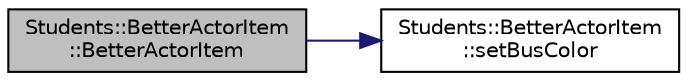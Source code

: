 digraph "Students::BetterActorItem::BetterActorItem"
{
 // LATEX_PDF_SIZE
  edge [fontname="Helvetica",fontsize="10",labelfontname="Helvetica",labelfontsize="10"];
  node [fontname="Helvetica",fontsize="10",shape=record];
  rankdir="LR";
  Node1 [label="Students::BetterActorItem\l::BetterActorItem",height=0.2,width=0.4,color="black", fillcolor="grey75", style="filled", fontcolor="black",tooltip=" "];
  Node1 -> Node2 [color="midnightblue",fontsize="10",style="solid",fontname="Helvetica"];
  Node2 [label="Students::BetterActorItem\l::setBusColor",height=0.2,width=0.4,color="black", fillcolor="white", style="filled",URL="$class_students_1_1_better_actor_item.html#afc4d4efd77c7887710c7b81c167aef0e",tooltip="buss color will be determined by passengers inside"];
}
